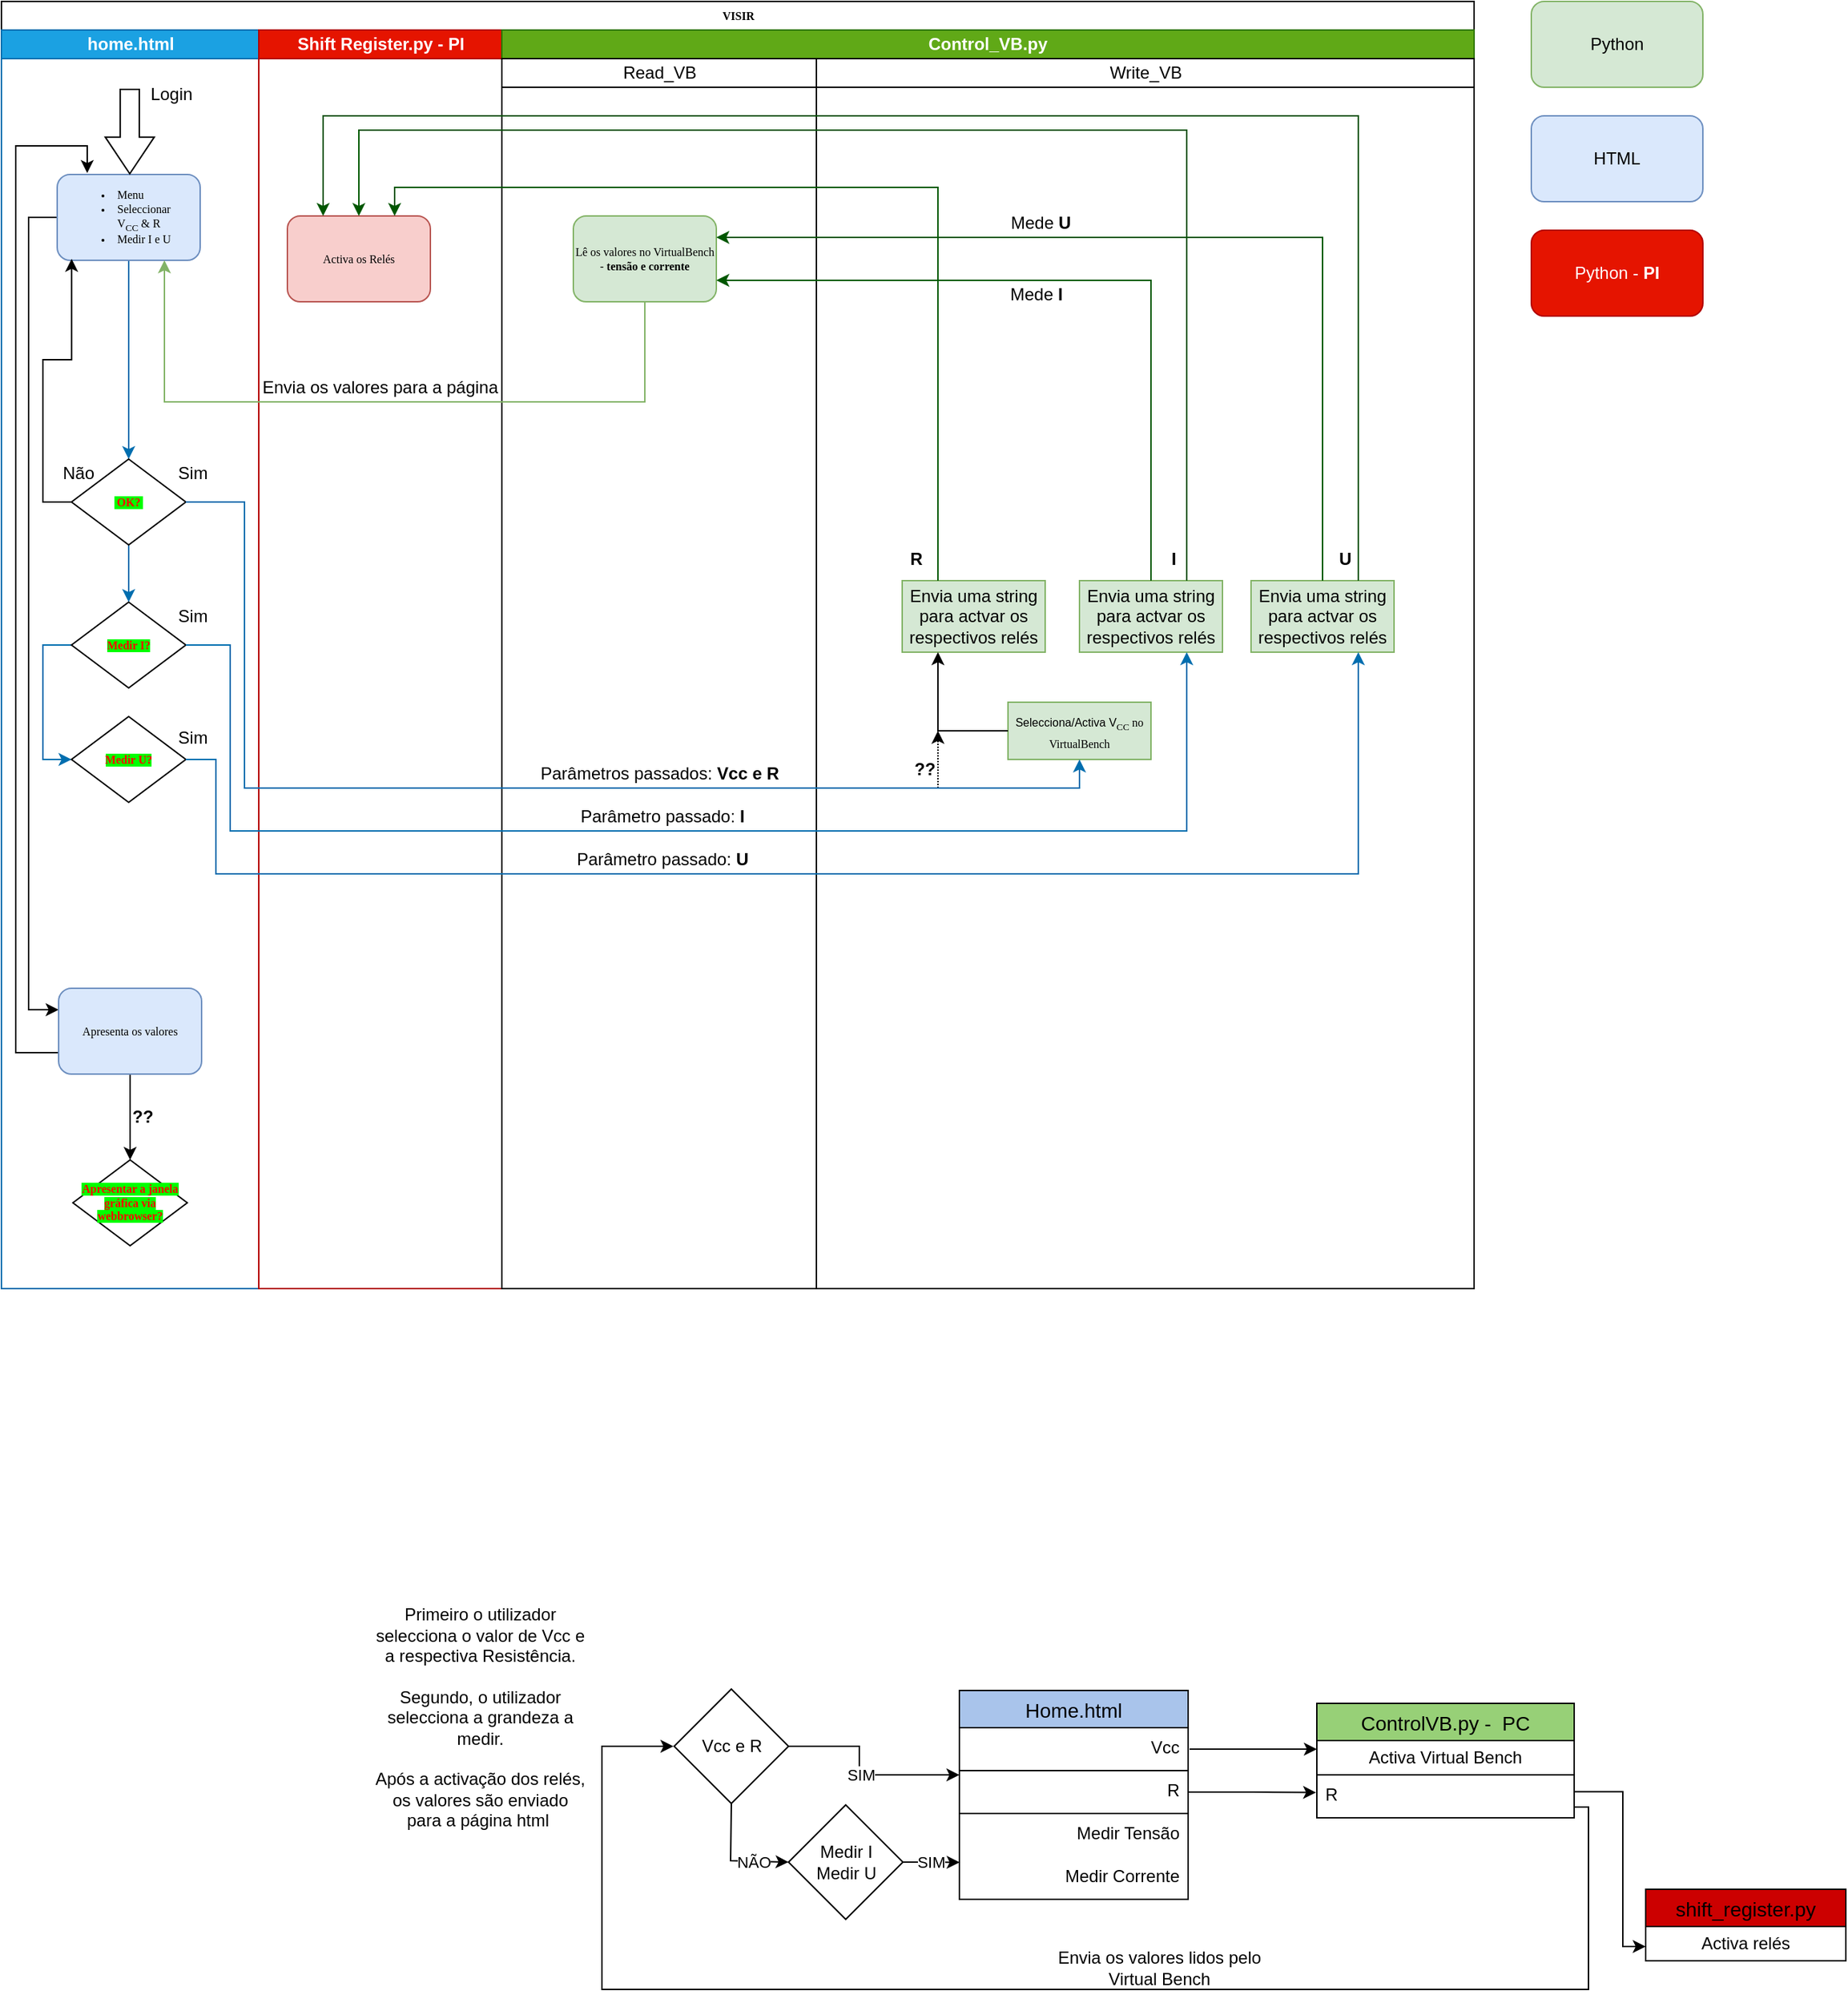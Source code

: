 <mxfile version="24.7.1" type="github">
  <diagram name="Page-1" id="74e2e168-ea6b-b213-b513-2b3c1d86103e">
    <mxGraphModel dx="1969" dy="878" grid="1" gridSize="10" guides="1" tooltips="1" connect="1" arrows="1" fold="1" page="1" pageScale="1" pageWidth="827" pageHeight="1169" background="none" math="0" shadow="0">
      <root>
        <mxCell id="0" />
        <mxCell id="1" parent="0" />
        <mxCell id="77e6c97f196da883-1" value="VISIR" style="swimlane;html=1;childLayout=stackLayout;startSize=20;rounded=0;shadow=0;labelBackgroundColor=none;strokeWidth=1;fontFamily=Verdana;fontSize=8;align=center;glass=0;" parent="1" vertex="1">
          <mxGeometry y="80" width="1030" height="900" as="geometry">
            <mxRectangle x="70" y="40" width="60" height="20" as="alternateBounds" />
          </mxGeometry>
        </mxCell>
        <mxCell id="77e6c97f196da883-2" value="home.html" style="swimlane;html=1;startSize=20;fillColor=#1ba1e2;fontColor=#ffffff;strokeColor=#006EAF;" parent="77e6c97f196da883-1" vertex="1">
          <mxGeometry y="20" width="180" height="880" as="geometry" />
        </mxCell>
        <mxCell id="Stz53FhgeXE6KHRWkM9m-19" style="edgeStyle=orthogonalEdgeStyle;rounded=0;orthogonalLoop=1;jettySize=auto;html=1;exitX=0;exitY=0.5;exitDx=0;exitDy=0;entryX=0;entryY=0.25;entryDx=0;entryDy=0;" parent="77e6c97f196da883-2" source="77e6c97f196da883-8" target="Stz53FhgeXE6KHRWkM9m-18" edge="1">
          <mxGeometry relative="1" as="geometry" />
        </mxCell>
        <mxCell id="M2YFyVoE7GtHk2X1bXnB-52" style="edgeStyle=orthogonalEdgeStyle;rounded=0;orthogonalLoop=1;jettySize=auto;html=1;entryX=0.5;entryY=0;entryDx=0;entryDy=0;fillColor=#1ba1e2;strokeColor=#006EAF;" parent="77e6c97f196da883-2" source="77e6c97f196da883-8" target="77e6c97f196da883-13" edge="1">
          <mxGeometry relative="1" as="geometry">
            <Array as="points">
              <mxPoint x="89" y="280" />
              <mxPoint x="89" y="280" />
            </Array>
          </mxGeometry>
        </mxCell>
        <mxCell id="77e6c97f196da883-8" value="&lt;div align=&quot;left&quot;&gt;&lt;ul&gt;&lt;li&gt;Menu&lt;/li&gt;&lt;li&gt;Seleccionar V&lt;sub&gt;CC&lt;/sub&gt;&amp;nbsp;&amp;amp; R&lt;/li&gt;&lt;li&gt;Medir I e U&lt;/li&gt;&lt;/ul&gt;&lt;/div&gt;" style="rounded=1;whiteSpace=wrap;html=1;shadow=0;labelBackgroundColor=none;strokeWidth=1;fontFamily=Verdana;fontSize=8;align=left;fillColor=#dae8fc;strokeColor=#6c8ebf;" parent="77e6c97f196da883-2" vertex="1">
          <mxGeometry x="39" y="101" width="100" height="60" as="geometry" />
        </mxCell>
        <mxCell id="M2YFyVoE7GtHk2X1bXnB-54" value="" style="edgeStyle=orthogonalEdgeStyle;rounded=0;orthogonalLoop=1;jettySize=auto;html=1;fillColor=#1ba1e2;strokeColor=#006EAF;" parent="77e6c97f196da883-2" source="77e6c97f196da883-13" target="M2YFyVoE7GtHk2X1bXnB-53" edge="1">
          <mxGeometry relative="1" as="geometry" />
        </mxCell>
        <mxCell id="77e6c97f196da883-13" value="&lt;font color=&quot;#ff0000&quot;&gt;&lt;span style=&quot;background-color: rgb(0, 255, 0);&quot;&gt;&lt;b&gt;&amp;nbsp;OK?&amp;nbsp; &lt;br&gt;&lt;/b&gt;&lt;/span&gt;&lt;/font&gt;" style="rhombus;whiteSpace=wrap;html=1;rounded=0;shadow=0;labelBackgroundColor=none;strokeWidth=1;fontFamily=Verdana;fontSize=8;align=center;" parent="77e6c97f196da883-2" vertex="1">
          <mxGeometry x="49" y="300" width="80" height="60" as="geometry" />
        </mxCell>
        <mxCell id="Stz53FhgeXE6KHRWkM9m-17" value="Login" style="text;html=1;strokeColor=none;fillColor=none;align=center;verticalAlign=middle;whiteSpace=wrap;rounded=0;" parent="77e6c97f196da883-2" vertex="1">
          <mxGeometry x="89" y="30" width="60" height="30" as="geometry" />
        </mxCell>
        <mxCell id="Stz53FhgeXE6KHRWkM9m-20" style="edgeStyle=orthogonalEdgeStyle;rounded=0;orthogonalLoop=1;jettySize=auto;html=1;exitX=0;exitY=0.75;exitDx=0;exitDy=0;" parent="77e6c97f196da883-2" source="Stz53FhgeXE6KHRWkM9m-18" edge="1">
          <mxGeometry relative="1" as="geometry">
            <mxPoint x="60" y="100" as="targetPoint" />
            <Array as="points">
              <mxPoint x="10" y="715" />
              <mxPoint x="10" y="81" />
              <mxPoint x="60" y="81" />
            </Array>
          </mxGeometry>
        </mxCell>
        <mxCell id="Stz53FhgeXE6KHRWkM9m-26" value="" style="edgeStyle=orthogonalEdgeStyle;rounded=0;orthogonalLoop=1;jettySize=auto;html=1;" parent="77e6c97f196da883-2" source="Stz53FhgeXE6KHRWkM9m-18" target="Stz53FhgeXE6KHRWkM9m-25" edge="1">
          <mxGeometry relative="1" as="geometry" />
        </mxCell>
        <mxCell id="Stz53FhgeXE6KHRWkM9m-18" value="Apresenta os valores" style="rounded=1;whiteSpace=wrap;html=1;shadow=0;labelBackgroundColor=none;strokeWidth=1;fontFamily=Verdana;fontSize=8;align=center;fillColor=#dae8fc;strokeColor=#6c8ebf;" parent="77e6c97f196da883-2" vertex="1">
          <mxGeometry x="40" y="670" width="100" height="60" as="geometry" />
        </mxCell>
        <mxCell id="Stz53FhgeXE6KHRWkM9m-25" value="&lt;font color=&quot;#ff0000&quot;&gt;&lt;span style=&quot;background-color: rgb(0, 255, 0);&quot;&gt;&lt;b&gt;Apresentar a janela gráfica via webbrowser?&lt;br&gt;&lt;/b&gt;&lt;/span&gt;&lt;/font&gt;" style="rhombus;whiteSpace=wrap;html=1;rounded=0;shadow=0;labelBackgroundColor=none;strokeWidth=1;fontFamily=Verdana;fontSize=8;align=center;" parent="77e6c97f196da883-2" vertex="1">
          <mxGeometry x="50" y="790" width="80" height="60" as="geometry" />
        </mxCell>
        <mxCell id="Stz53FhgeXE6KHRWkM9m-16" value="" style="shape=flexArrow;endArrow=classic;html=1;rounded=0;width=13.333;endSize=8.22;" parent="77e6c97f196da883-2" edge="1">
          <mxGeometry width="50" height="50" relative="1" as="geometry">
            <mxPoint x="89.76" y="41" as="sourcePoint" />
            <mxPoint x="89.76" y="101" as="targetPoint" />
          </mxGeometry>
        </mxCell>
        <mxCell id="M2YFyVoE7GtHk2X1bXnB-59" style="edgeStyle=orthogonalEdgeStyle;rounded=0;orthogonalLoop=1;jettySize=auto;html=1;exitX=0;exitY=0.5;exitDx=0;exitDy=0;entryX=0;entryY=0.5;entryDx=0;entryDy=0;fillColor=#1ba1e2;strokeColor=#006EAF;" parent="77e6c97f196da883-2" source="M2YFyVoE7GtHk2X1bXnB-53" target="M2YFyVoE7GtHk2X1bXnB-58" edge="1">
          <mxGeometry relative="1" as="geometry" />
        </mxCell>
        <mxCell id="M2YFyVoE7GtHk2X1bXnB-53" value="&lt;font color=&quot;#ff0000&quot;&gt;&lt;span style=&quot;background-color: rgb(0, 255, 0);&quot;&gt;&lt;b&gt;Medir I?&lt;br&gt;&lt;/b&gt;&lt;/span&gt;&lt;/font&gt;" style="rhombus;whiteSpace=wrap;html=1;rounded=0;shadow=0;labelBackgroundColor=none;strokeWidth=1;fontFamily=Verdana;fontSize=8;align=center;" parent="77e6c97f196da883-2" vertex="1">
          <mxGeometry x="49" y="400" width="80" height="60" as="geometry" />
        </mxCell>
        <mxCell id="M2YFyVoE7GtHk2X1bXnB-58" value="&lt;font color=&quot;#ff0000&quot;&gt;&lt;span style=&quot;background-color: rgb(0, 255, 0);&quot;&gt;&lt;b&gt;Medir U?&lt;br&gt;&lt;/b&gt;&lt;/span&gt;&lt;/font&gt;" style="rhombus;whiteSpace=wrap;html=1;rounded=0;shadow=0;labelBackgroundColor=none;strokeWidth=1;fontFamily=Verdana;fontSize=8;align=center;" parent="77e6c97f196da883-2" vertex="1">
          <mxGeometry x="49" y="480" width="80" height="60" as="geometry" />
        </mxCell>
        <mxCell id="M2YFyVoE7GtHk2X1bXnB-63" value="Sim" style="text;html=1;strokeColor=none;fillColor=none;align=center;verticalAlign=middle;whiteSpace=wrap;rounded=0;" parent="77e6c97f196da883-2" vertex="1">
          <mxGeometry x="119" y="300" width="30" height="20" as="geometry" />
        </mxCell>
        <mxCell id="M2YFyVoE7GtHk2X1bXnB-64" style="edgeStyle=orthogonalEdgeStyle;rounded=0;orthogonalLoop=1;jettySize=auto;html=1;exitX=0;exitY=0.5;exitDx=0;exitDy=0;entryX=0.101;entryY=0.983;entryDx=0;entryDy=0;entryPerimeter=0;" parent="77e6c97f196da883-2" source="77e6c97f196da883-13" target="77e6c97f196da883-8" edge="1">
          <mxGeometry relative="1" as="geometry" />
        </mxCell>
        <mxCell id="M2YFyVoE7GtHk2X1bXnB-66" value="Não" style="text;html=1;strokeColor=none;fillColor=none;align=center;verticalAlign=middle;whiteSpace=wrap;rounded=0;" parent="77e6c97f196da883-2" vertex="1">
          <mxGeometry x="39" y="300" width="30" height="20" as="geometry" />
        </mxCell>
        <mxCell id="M2YFyVoE7GtHk2X1bXnB-67" value="Sim" style="text;html=1;strokeColor=none;fillColor=none;align=center;verticalAlign=middle;whiteSpace=wrap;rounded=0;" parent="77e6c97f196da883-2" vertex="1">
          <mxGeometry x="119" y="400" width="30" height="20" as="geometry" />
        </mxCell>
        <mxCell id="M2YFyVoE7GtHk2X1bXnB-68" value="Sim" style="text;html=1;strokeColor=none;fillColor=none;align=center;verticalAlign=middle;whiteSpace=wrap;rounded=0;" parent="77e6c97f196da883-2" vertex="1">
          <mxGeometry x="119" y="485" width="30" height="20" as="geometry" />
        </mxCell>
        <mxCell id="91q0ghGjpq0emtfq6_aE-26" value="&lt;div&gt;&lt;b&gt;??&lt;/b&gt;&lt;/div&gt;" style="text;html=1;strokeColor=none;fillColor=none;align=center;verticalAlign=middle;whiteSpace=wrap;rounded=0;" parent="77e6c97f196da883-2" vertex="1">
          <mxGeometry x="89" y="750" width="20" height="20" as="geometry" />
        </mxCell>
        <mxCell id="77e6c97f196da883-40" style="edgeStyle=orthogonalEdgeStyle;rounded=1;html=1;labelBackgroundColor=none;startArrow=none;startFill=0;startSize=5;endArrow=classicThin;endFill=1;endSize=5;jettySize=auto;orthogonalLoop=1;strokeWidth=1;fontFamily=Verdana;fontSize=8" parent="77e6c97f196da883-1" edge="1">
          <mxGeometry relative="1" as="geometry">
            <mxPoint x="660" y="20" as="sourcePoint" />
            <mxPoint x="660" y="20" as="targetPoint" />
          </mxGeometry>
        </mxCell>
        <mxCell id="77e6c97f196da883-3" value="Shift Register.py - PI" style="swimlane;html=1;startSize=20;fillColor=#e51400;fontColor=#ffffff;strokeColor=#B20000;" parent="77e6c97f196da883-1" vertex="1">
          <mxGeometry x="180" y="20" width="170" height="880" as="geometry" />
        </mxCell>
        <mxCell id="77e6c97f196da883-11" value="Activa os Relés" style="rounded=1;whiteSpace=wrap;html=1;shadow=0;labelBackgroundColor=none;strokeWidth=1;fontFamily=Verdana;fontSize=8;align=center;fillColor=#f8cecc;strokeColor=#b85450;" parent="77e6c97f196da883-3" vertex="1">
          <mxGeometry x="20" y="130" width="100" height="60" as="geometry" />
        </mxCell>
        <mxCell id="8H8KK3qULcMsiAke63Tr-47" value="&lt;div&gt;Envia os valores para a página&lt;/div&gt;" style="text;html=1;strokeColor=none;fillColor=none;align=center;verticalAlign=middle;whiteSpace=wrap;rounded=0;" parent="77e6c97f196da883-3" vertex="1">
          <mxGeometry y="240" width="170" height="20" as="geometry" />
        </mxCell>
        <mxCell id="8H8KK3qULcMsiAke63Tr-33" style="edgeStyle=orthogonalEdgeStyle;rounded=0;orthogonalLoop=1;jettySize=auto;html=1;exitX=0.5;exitY=1;exitDx=0;exitDy=0;" parent="77e6c97f196da883-1" source="8H8KK3qULcMsiAke63Tr-32" target="8H8KK3qULcMsiAke63Tr-32" edge="1">
          <mxGeometry relative="1" as="geometry" />
        </mxCell>
        <mxCell id="8H8KK3qULcMsiAke63Tr-32" value="Control_VB.py" style="swimlane;whiteSpace=wrap;html=1;startSize=20;fillColor=#60a917;fontColor=#ffffff;strokeColor=#2D7600;" parent="77e6c97f196da883-1" vertex="1">
          <mxGeometry x="350" y="20" width="680" height="880" as="geometry" />
        </mxCell>
        <mxCell id="77e6c97f196da883-4" value="&lt;span style=&quot;font-weight: normal;&quot;&gt;Read_VB&lt;/span&gt;" style="swimlane;html=1;startSize=20;" parent="8H8KK3qULcMsiAke63Tr-32" vertex="1">
          <mxGeometry y="20" width="220" height="860" as="geometry" />
        </mxCell>
        <mxCell id="77e6c97f196da883-12" value="&lt;div&gt;Lê os valores no VirtualBench -&lt;b&gt; tensão e corrente&lt;/b&gt;&lt;/div&gt;" style="rounded=1;whiteSpace=wrap;html=1;shadow=0;labelBackgroundColor=none;strokeWidth=1;fontFamily=Verdana;fontSize=8;align=center;fillColor=#d5e8d4;strokeColor=#82b366;" parent="77e6c97f196da883-4" vertex="1">
          <mxGeometry x="50" y="110" width="100" height="60" as="geometry" />
        </mxCell>
        <mxCell id="M2YFyVoE7GtHk2X1bXnB-7" value="Parâmetros passados: &lt;b&gt;Vcc e R&lt;/b&gt;" style="text;html=1;strokeColor=none;fillColor=none;align=center;verticalAlign=middle;whiteSpace=wrap;rounded=0;" parent="77e6c97f196da883-4" vertex="1">
          <mxGeometry x="22.5" y="490" width="175" height="20" as="geometry" />
        </mxCell>
        <mxCell id="M2YFyVoE7GtHk2X1bXnB-69" value="Parâmetro passado: &lt;b&gt;I&lt;/b&gt;" style="text;html=1;strokeColor=none;fillColor=none;align=center;verticalAlign=middle;whiteSpace=wrap;rounded=0;" parent="77e6c97f196da883-4" vertex="1">
          <mxGeometry x="25" y="520" width="175" height="20" as="geometry" />
        </mxCell>
        <mxCell id="M2YFyVoE7GtHk2X1bXnB-70" value="Parâmetro passado: &lt;b&gt;U&lt;/b&gt;" style="text;html=1;strokeColor=none;fillColor=none;align=center;verticalAlign=middle;whiteSpace=wrap;rounded=0;" parent="77e6c97f196da883-4" vertex="1">
          <mxGeometry x="25" y="550" width="175" height="20" as="geometry" />
        </mxCell>
        <mxCell id="77e6c97f196da883-5" value="&lt;span style=&quot;font-weight: normal;&quot;&gt;Write_VB&lt;/span&gt;" style="swimlane;html=1;startSize=20;" parent="8H8KK3qULcMsiAke63Tr-32" vertex="1">
          <mxGeometry x="220" y="20" width="460" height="860" as="geometry" />
        </mxCell>
        <mxCell id="M2YFyVoE7GtHk2X1bXnB-13" value="&lt;div&gt;&lt;b&gt;R&lt;/b&gt;&lt;/div&gt;" style="text;html=1;strokeColor=none;fillColor=none;align=center;verticalAlign=middle;whiteSpace=wrap;rounded=0;" parent="77e6c97f196da883-5" vertex="1">
          <mxGeometry x="60" y="340" width="20" height="20" as="geometry" />
        </mxCell>
        <mxCell id="8H8KK3qULcMsiAke63Tr-107" value="Envia uma string para actvar os respectivos relés" style="whiteSpace=wrap;html=1;fillColor=#d5e8d4;strokeColor=#82b366;" parent="77e6c97f196da883-5" vertex="1">
          <mxGeometry x="60" y="365" width="100" height="50" as="geometry" />
        </mxCell>
        <mxCell id="8H8KK3qULcMsiAke63Tr-106" value="&lt;font style=&quot;font-size: 8px;&quot;&gt;Selecciona/Activa V&lt;sub style=&quot;border-color: var(--border-color); font-family: Verdana;&quot;&gt;CC&lt;/sub&gt;&lt;span style=&quot;font-family: Verdana;&quot;&gt;&amp;nbsp;no VirtualBench&lt;/span&gt;&lt;/font&gt;" style="whiteSpace=wrap;html=1;fillColor=#d5e8d4;strokeColor=#82b366;" parent="77e6c97f196da883-5" vertex="1">
          <mxGeometry x="134" y="450" width="100" height="40" as="geometry" />
        </mxCell>
        <mxCell id="M2YFyVoE7GtHk2X1bXnB-9" style="edgeStyle=orthogonalEdgeStyle;rounded=0;orthogonalLoop=1;jettySize=auto;html=1;exitX=0;exitY=0.5;exitDx=0;exitDy=0;entryX=0.25;entryY=1;entryDx=0;entryDy=0;" parent="77e6c97f196da883-5" source="8H8KK3qULcMsiAke63Tr-106" target="8H8KK3qULcMsiAke63Tr-107" edge="1">
          <mxGeometry relative="1" as="geometry" />
        </mxCell>
        <mxCell id="8H8KK3qULcMsiAke63Tr-109" value="Envia uma string para actvar os respectivos relés" style="whiteSpace=wrap;html=1;fillColor=#d5e8d4;strokeColor=#82b366;" parent="77e6c97f196da883-5" vertex="1">
          <mxGeometry x="184" y="365" width="100" height="50" as="geometry" />
        </mxCell>
        <mxCell id="M2YFyVoE7GtHk2X1bXnB-49" value="Envia uma string para actvar os respectivos relés" style="whiteSpace=wrap;html=1;fillColor=#d5e8d4;strokeColor=#82b366;" parent="77e6c97f196da883-5" vertex="1">
          <mxGeometry x="304" y="365" width="100" height="50" as="geometry" />
        </mxCell>
        <mxCell id="M2YFyVoE7GtHk2X1bXnB-72" value="&lt;div&gt;&lt;b&gt;U&lt;/b&gt;&lt;/div&gt;" style="text;html=1;strokeColor=none;fillColor=none;align=center;verticalAlign=middle;whiteSpace=wrap;rounded=0;" parent="77e6c97f196da883-5" vertex="1">
          <mxGeometry x="360" y="340" width="20" height="20" as="geometry" />
        </mxCell>
        <mxCell id="M2YFyVoE7GtHk2X1bXnB-91" value="&lt;div&gt;&lt;b&gt;I&lt;/b&gt;&lt;/div&gt;" style="text;html=1;strokeColor=none;fillColor=none;align=center;verticalAlign=middle;whiteSpace=wrap;rounded=0;" parent="77e6c97f196da883-5" vertex="1">
          <mxGeometry x="240" y="340" width="20" height="20" as="geometry" />
        </mxCell>
        <mxCell id="M2YFyVoE7GtHk2X1bXnB-94" value="" style="endArrow=classic;html=1;rounded=0;dashed=1;dashPattern=1 1;" parent="77e6c97f196da883-5" edge="1">
          <mxGeometry width="50" height="50" relative="1" as="geometry">
            <mxPoint x="85" y="510" as="sourcePoint" />
            <mxPoint x="85" y="470" as="targetPoint" />
          </mxGeometry>
        </mxCell>
        <mxCell id="M2YFyVoE7GtHk2X1bXnB-95" value="&lt;div&gt;&lt;b&gt;??&lt;/b&gt;&lt;/div&gt;" style="text;html=1;strokeColor=none;fillColor=none;align=center;verticalAlign=middle;whiteSpace=wrap;rounded=0;" parent="77e6c97f196da883-5" vertex="1">
          <mxGeometry x="66" y="487" width="20" height="20" as="geometry" />
        </mxCell>
        <mxCell id="91q0ghGjpq0emtfq6_aE-4" value="Mede &lt;b&gt;I&lt;/b&gt;" style="text;html=1;strokeColor=none;fillColor=none;align=center;verticalAlign=middle;whiteSpace=wrap;rounded=0;" parent="77e6c97f196da883-5" vertex="1">
          <mxGeometry x="124" y="150" width="60" height="30" as="geometry" />
        </mxCell>
        <mxCell id="91q0ghGjpq0emtfq6_aE-25" value="Mede &lt;b&gt;U&lt;/b&gt;" style="text;html=1;strokeColor=none;fillColor=none;align=center;verticalAlign=middle;whiteSpace=wrap;rounded=0;" parent="77e6c97f196da883-5" vertex="1">
          <mxGeometry x="127" y="100" width="60" height="30" as="geometry" />
        </mxCell>
        <mxCell id="91q0ghGjpq0emtfq6_aE-1" style="edgeStyle=orthogonalEdgeStyle;rounded=0;orthogonalLoop=1;jettySize=auto;html=1;exitX=0.5;exitY=0;exitDx=0;exitDy=0;entryX=1;entryY=0.75;entryDx=0;entryDy=0;fillColor=#008a00;strokeColor=#005700;" parent="8H8KK3qULcMsiAke63Tr-32" source="8H8KK3qULcMsiAke63Tr-109" target="77e6c97f196da883-12" edge="1">
          <mxGeometry relative="1" as="geometry" />
        </mxCell>
        <mxCell id="91q0ghGjpq0emtfq6_aE-2" style="edgeStyle=orthogonalEdgeStyle;rounded=0;orthogonalLoop=1;jettySize=auto;html=1;exitX=0.5;exitY=0;exitDx=0;exitDy=0;entryX=1;entryY=0.25;entryDx=0;entryDy=0;fillColor=#008a00;strokeColor=#005700;" parent="8H8KK3qULcMsiAke63Tr-32" source="M2YFyVoE7GtHk2X1bXnB-49" target="77e6c97f196da883-12" edge="1">
          <mxGeometry relative="1" as="geometry" />
        </mxCell>
        <mxCell id="Stz53FhgeXE6KHRWkM9m-15" style="edgeStyle=orthogonalEdgeStyle;rounded=0;orthogonalLoop=1;jettySize=auto;html=1;exitX=0.5;exitY=1;exitDx=0;exitDy=0;entryX=0.75;entryY=1;entryDx=0;entryDy=0;fillColor=#d5e8d4;strokeColor=#82b366;" parent="77e6c97f196da883-1" source="77e6c97f196da883-12" target="77e6c97f196da883-8" edge="1">
          <mxGeometry relative="1" as="geometry">
            <Array as="points">
              <mxPoint x="450" y="280" />
              <mxPoint x="114" y="280" />
            </Array>
            <mxPoint x="380" y="220" as="sourcePoint" />
            <mxPoint x="110" y="190" as="targetPoint" />
          </mxGeometry>
        </mxCell>
        <mxCell id="8H8KK3qULcMsiAke63Tr-96" style="edgeStyle=orthogonalEdgeStyle;rounded=0;orthogonalLoop=1;jettySize=auto;html=1;entryX=0.75;entryY=0;entryDx=0;entryDy=0;exitX=0.25;exitY=0;exitDx=0;exitDy=0;fillColor=#008a00;strokeColor=#005700;" parent="77e6c97f196da883-1" source="8H8KK3qULcMsiAke63Tr-107" target="77e6c97f196da883-11" edge="1">
          <mxGeometry relative="1" as="geometry">
            <mxPoint x="860" y="120" as="sourcePoint" />
            <Array as="points">
              <mxPoint x="655" y="130" />
              <mxPoint x="275" y="130" />
            </Array>
          </mxGeometry>
        </mxCell>
        <mxCell id="Stz53FhgeXE6KHRWkM9m-8" style="edgeStyle=orthogonalEdgeStyle;rounded=0;orthogonalLoop=1;jettySize=auto;html=1;exitX=1;exitY=0.5;exitDx=0;exitDy=0;entryX=0.5;entryY=1;entryDx=0;entryDy=0;fillColor=#1ba1e2;strokeColor=#006EAF;" parent="77e6c97f196da883-1" source="77e6c97f196da883-13" target="8H8KK3qULcMsiAke63Tr-106" edge="1">
          <mxGeometry relative="1" as="geometry">
            <mxPoint x="840" y="280" as="targetPoint" />
            <Array as="points">
              <mxPoint x="170" y="350" />
              <mxPoint x="170" y="550" />
              <mxPoint x="754" y="550" />
            </Array>
          </mxGeometry>
        </mxCell>
        <mxCell id="M2YFyVoE7GtHk2X1bXnB-55" style="edgeStyle=orthogonalEdgeStyle;rounded=0;orthogonalLoop=1;jettySize=auto;html=1;exitX=1;exitY=0.5;exitDx=0;exitDy=0;entryX=0.75;entryY=1;entryDx=0;entryDy=0;fillColor=#1ba1e2;strokeColor=#006EAF;" parent="77e6c97f196da883-1" source="M2YFyVoE7GtHk2X1bXnB-53" target="8H8KK3qULcMsiAke63Tr-109" edge="1">
          <mxGeometry relative="1" as="geometry">
            <Array as="points">
              <mxPoint x="160" y="450" />
              <mxPoint x="160" y="580" />
              <mxPoint x="829" y="580" />
            </Array>
          </mxGeometry>
        </mxCell>
        <mxCell id="M2YFyVoE7GtHk2X1bXnB-56" style="edgeStyle=orthogonalEdgeStyle;rounded=0;orthogonalLoop=1;jettySize=auto;html=1;exitX=0.75;exitY=0;exitDx=0;exitDy=0;entryX=0.5;entryY=0;entryDx=0;entryDy=0;fillColor=#008a00;strokeColor=#005700;" parent="77e6c97f196da883-1" source="8H8KK3qULcMsiAke63Tr-109" target="77e6c97f196da883-11" edge="1">
          <mxGeometry relative="1" as="geometry">
            <Array as="points">
              <mxPoint x="829" y="90" />
              <mxPoint x="250" y="90" />
            </Array>
          </mxGeometry>
        </mxCell>
        <mxCell id="M2YFyVoE7GtHk2X1bXnB-60" style="edgeStyle=orthogonalEdgeStyle;rounded=0;orthogonalLoop=1;jettySize=auto;html=1;exitX=1;exitY=0.5;exitDx=0;exitDy=0;entryX=0.75;entryY=1;entryDx=0;entryDy=0;fillColor=#1ba1e2;strokeColor=#006EAF;" parent="77e6c97f196da883-1" source="M2YFyVoE7GtHk2X1bXnB-58" target="M2YFyVoE7GtHk2X1bXnB-49" edge="1">
          <mxGeometry relative="1" as="geometry">
            <Array as="points">
              <mxPoint x="150" y="530" />
              <mxPoint x="150" y="610" />
              <mxPoint x="949" y="610" />
            </Array>
          </mxGeometry>
        </mxCell>
        <mxCell id="M2YFyVoE7GtHk2X1bXnB-61" style="edgeStyle=orthogonalEdgeStyle;rounded=0;orthogonalLoop=1;jettySize=auto;html=1;exitX=0.75;exitY=0;exitDx=0;exitDy=0;entryX=0.25;entryY=0;entryDx=0;entryDy=0;fillColor=#008a00;strokeColor=#005700;" parent="77e6c97f196da883-1" source="M2YFyVoE7GtHk2X1bXnB-49" target="77e6c97f196da883-11" edge="1">
          <mxGeometry relative="1" as="geometry">
            <Array as="points">
              <mxPoint x="949" y="80" />
              <mxPoint x="225" y="80" />
            </Array>
          </mxGeometry>
        </mxCell>
        <mxCell id="Stz53FhgeXE6KHRWkM9m-22" value="Python" style="rounded=1;whiteSpace=wrap;html=1;fillColor=#d5e8d4;strokeColor=#82b366;" parent="1" vertex="1">
          <mxGeometry x="1070" y="80" width="120" height="60" as="geometry" />
        </mxCell>
        <mxCell id="Stz53FhgeXE6KHRWkM9m-23" value="HTML" style="rounded=1;whiteSpace=wrap;html=1;fillColor=#dae8fc;strokeColor=#6c8ebf;shadow=0;" parent="1" vertex="1">
          <mxGeometry x="1070" y="160" width="120" height="60" as="geometry" />
        </mxCell>
        <mxCell id="91q0ghGjpq0emtfq6_aE-27" value="Python - &lt;b&gt;PI&lt;/b&gt;" style="rounded=1;whiteSpace=wrap;html=1;fillColor=#e51400;strokeColor=#B20000;fontColor=#ffffff;" parent="1" vertex="1">
          <mxGeometry x="1070" y="240" width="120" height="60" as="geometry" />
        </mxCell>
        <mxCell id="ros4OyzySftLP6ti_XXf-2" value="Home.html" style="swimlane;fontStyle=0;childLayout=stackLayout;horizontal=1;startSize=26;horizontalStack=0;resizeParent=1;resizeParentMax=0;resizeLast=0;collapsible=1;marginBottom=0;align=center;fontSize=14;fillColor=#A9C4EB;" parent="1" vertex="1">
          <mxGeometry x="670" y="1261" width="160" height="146" as="geometry" />
        </mxCell>
        <mxCell id="ros4OyzySftLP6ti_XXf-3" value="Vcc" style="text;strokeColor=default;fillColor=none;spacingLeft=4;spacingRight=4;overflow=hidden;rotatable=0;points=[[0,0.5],[1,0.5]];portConstraint=eastwest;fontSize=12;whiteSpace=wrap;html=1;align=right;perimeterSpacing=1;" parent="ros4OyzySftLP6ti_XXf-2" vertex="1">
          <mxGeometry y="26" width="160" height="30" as="geometry" />
        </mxCell>
        <mxCell id="ros4OyzySftLP6ti_XXf-4" value="R" style="text;strokeColor=default;fillColor=none;spacingLeft=4;spacingRight=4;overflow=hidden;rotatable=0;points=[[0,0.5],[1,0.5]];portConstraint=eastwest;fontSize=12;whiteSpace=wrap;html=1;align=right;" parent="ros4OyzySftLP6ti_XXf-2" vertex="1">
          <mxGeometry y="56" width="160" height="30" as="geometry" />
        </mxCell>
        <mxCell id="ros4OyzySftLP6ti_XXf-25" value="Medir Tensão" style="text;strokeColor=none;fillColor=none;spacingLeft=4;spacingRight=4;overflow=hidden;rotatable=0;points=[[0,0.5],[1,0.5]];portConstraint=eastwest;fontSize=12;whiteSpace=wrap;html=1;align=right;" parent="ros4OyzySftLP6ti_XXf-2" vertex="1">
          <mxGeometry y="86" width="160" height="30" as="geometry" />
        </mxCell>
        <mxCell id="ros4OyzySftLP6ti_XXf-26" value="Medir Corrente" style="text;strokeColor=none;fillColor=none;spacingLeft=4;spacingRight=4;overflow=hidden;rotatable=0;points=[[0,0.5],[1,0.5]];portConstraint=eastwest;fontSize=12;whiteSpace=wrap;html=1;align=right;" parent="ros4OyzySftLP6ti_XXf-2" vertex="1">
          <mxGeometry y="116" width="160" height="30" as="geometry" />
        </mxCell>
        <mxCell id="ros4OyzySftLP6ti_XXf-6" value="ControlVB.py -  PC" style="swimlane;fontStyle=0;childLayout=stackLayout;horizontal=1;startSize=26;horizontalStack=0;resizeParent=1;resizeParentMax=0;resizeLast=0;collapsible=1;marginBottom=0;align=center;fontSize=14;fillColor=#97D077;" parent="1" vertex="1">
          <mxGeometry x="920" y="1270" width="180" height="80" as="geometry" />
        </mxCell>
        <mxCell id="ros4OyzySftLP6ti_XXf-13" value="Activa Virtual Bench" style="rounded=0;whiteSpace=wrap;html=1;" parent="ros4OyzySftLP6ti_XXf-6" vertex="1">
          <mxGeometry y="26" width="180" height="24" as="geometry" />
        </mxCell>
        <mxCell id="ros4OyzySftLP6ti_XXf-8" value="R" style="text;strokeColor=none;fillColor=none;spacingLeft=4;spacingRight=4;overflow=hidden;rotatable=0;points=[[0,0.5,0,0,0],[1,0,0,0,-9],[1,0.5,0,0,0]];portConstraint=eastwest;fontSize=12;whiteSpace=wrap;html=1;" parent="ros4OyzySftLP6ti_XXf-6" vertex="1">
          <mxGeometry y="50" width="180" height="30" as="geometry" />
        </mxCell>
        <mxCell id="ros4OyzySftLP6ti_XXf-10" style="edgeStyle=orthogonalEdgeStyle;rounded=0;orthogonalLoop=1;jettySize=auto;html=1;entryX=0;entryY=0.25;entryDx=0;entryDy=0;" parent="1" source="ros4OyzySftLP6ti_XXf-3" target="ros4OyzySftLP6ti_XXf-13" edge="1">
          <mxGeometry relative="1" as="geometry">
            <mxPoint x="1030" y="1301" as="targetPoint" />
            <Array as="points" />
          </mxGeometry>
        </mxCell>
        <mxCell id="ros4OyzySftLP6ti_XXf-11" style="edgeStyle=orthogonalEdgeStyle;rounded=0;orthogonalLoop=1;jettySize=auto;html=1;exitX=1;exitY=0.5;exitDx=0;exitDy=0;entryX=-0.003;entryY=0.412;entryDx=0;entryDy=0;entryPerimeter=0;" parent="1" source="ros4OyzySftLP6ti_XXf-4" target="ros4OyzySftLP6ti_XXf-8" edge="1">
          <mxGeometry relative="1" as="geometry" />
        </mxCell>
        <mxCell id="ros4OyzySftLP6ti_XXf-44" style="edgeStyle=orthogonalEdgeStyle;rounded=0;orthogonalLoop=1;jettySize=auto;html=1;exitX=0.999;exitY=0.749;exitDx=0;exitDy=0;exitPerimeter=0;" parent="1" source="ros4OyzySftLP6ti_XXf-8" edge="1">
          <mxGeometry relative="1" as="geometry">
            <mxPoint x="470" y="1300" as="targetPoint" />
            <mxPoint x="1195" y="1450" as="sourcePoint" />
            <Array as="points">
              <mxPoint x="1110" y="1343" />
              <mxPoint x="1110" y="1470" />
              <mxPoint x="420" y="1470" />
              <mxPoint x="420" y="1300" />
            </Array>
          </mxGeometry>
        </mxCell>
        <mxCell id="ros4OyzySftLP6ti_XXf-19" value="shift_register.py" style="swimlane;fontStyle=0;childLayout=stackLayout;horizontal=1;startSize=26;horizontalStack=0;resizeParent=1;resizeParentMax=0;resizeLast=0;collapsible=1;marginBottom=0;align=center;fontSize=14;fillColor=#CC0000;" parent="1" vertex="1">
          <mxGeometry x="1150" y="1400" width="140" height="50" as="geometry" />
        </mxCell>
        <mxCell id="ros4OyzySftLP6ti_XXf-20" value="Activa relés" style="rounded=0;whiteSpace=wrap;html=1;" parent="ros4OyzySftLP6ti_XXf-19" vertex="1">
          <mxGeometry y="26" width="140" height="24" as="geometry" />
        </mxCell>
        <mxCell id="ros4OyzySftLP6ti_XXf-18" style="edgeStyle=orthogonalEdgeStyle;rounded=0;orthogonalLoop=1;jettySize=auto;html=1;exitX=0.999;exitY=0.391;exitDx=0;exitDy=0;exitPerimeter=0;" parent="ros4OyzySftLP6ti_XXf-19" source="ros4OyzySftLP6ti_XXf-8" edge="1">
          <mxGeometry relative="1" as="geometry">
            <mxPoint x="-36" y="-68" as="sourcePoint" />
            <mxPoint y="40" as="targetPoint" />
            <Array as="points">
              <mxPoint x="-16" y="-68" />
              <mxPoint x="-16" y="40" />
            </Array>
          </mxGeometry>
        </mxCell>
        <mxCell id="ros4OyzySftLP6ti_XXf-29" value="Vcc e R" style="rhombus;whiteSpace=wrap;html=1;" parent="1" vertex="1">
          <mxGeometry x="470.5" y="1260" width="80" height="80" as="geometry" />
        </mxCell>
        <mxCell id="ros4OyzySftLP6ti_XXf-32" value="" style="endArrow=classic;html=1;rounded=0;entryX=0;entryY=0.1;entryDx=0;entryDy=0;exitX=1;exitY=0.5;exitDx=0;exitDy=0;entryPerimeter=0;" parent="1" source="ros4OyzySftLP6ti_XXf-29" target="ros4OyzySftLP6ti_XXf-4" edge="1">
          <mxGeometry relative="1" as="geometry">
            <mxPoint x="550.5" y="1309.64" as="sourcePoint" />
            <mxPoint x="650.5" y="1309.64" as="targetPoint" />
            <Array as="points">
              <mxPoint x="600" y="1300" />
              <mxPoint x="600" y="1320" />
            </Array>
          </mxGeometry>
        </mxCell>
        <mxCell id="ros4OyzySftLP6ti_XXf-33" value="SIM" style="edgeLabel;resizable=0;html=1;align=center;verticalAlign=middle;" parent="ros4OyzySftLP6ti_XXf-32" connectable="0" vertex="1">
          <mxGeometry relative="1" as="geometry" />
        </mxCell>
        <mxCell id="ros4OyzySftLP6ti_XXf-36" value="" style="endArrow=classic;html=1;rounded=0;exitX=0.5;exitY=1;exitDx=0;exitDy=0;entryX=0;entryY=0.5;entryDx=0;entryDy=0;" parent="1" source="ros4OyzySftLP6ti_XXf-29" target="ros4OyzySftLP6ti_XXf-38" edge="1">
          <mxGeometry relative="1" as="geometry">
            <mxPoint x="441" y="1380.5" as="sourcePoint" />
            <mxPoint x="550" y="1380" as="targetPoint" />
            <Array as="points">
              <mxPoint x="510" y="1380" />
            </Array>
          </mxGeometry>
        </mxCell>
        <mxCell id="ros4OyzySftLP6ti_XXf-37" value="NÃO" style="edgeLabel;resizable=0;html=1;align=center;verticalAlign=middle;" parent="ros4OyzySftLP6ti_XXf-36" connectable="0" vertex="1">
          <mxGeometry relative="1" as="geometry">
            <mxPoint x="15" y="1" as="offset" />
          </mxGeometry>
        </mxCell>
        <mxCell id="ros4OyzySftLP6ti_XXf-39" value="" style="edgeStyle=orthogonalEdgeStyle;rounded=0;orthogonalLoop=1;jettySize=auto;html=1;entryX=0.001;entryY=0.139;entryDx=0;entryDy=0;entryPerimeter=0;" parent="1" source="ros4OyzySftLP6ti_XXf-38" target="ros4OyzySftLP6ti_XXf-26" edge="1">
          <mxGeometry relative="1" as="geometry" />
        </mxCell>
        <mxCell id="ros4OyzySftLP6ti_XXf-38" value="Medir I&lt;br&gt;Medir U" style="rhombus;whiteSpace=wrap;html=1;" parent="1" vertex="1">
          <mxGeometry x="550.5" y="1341" width="80" height="80" as="geometry" />
        </mxCell>
        <mxCell id="ros4OyzySftLP6ti_XXf-40" value="SIM" style="edgeLabel;resizable=0;html=1;align=center;verticalAlign=middle;" parent="1" connectable="0" vertex="1">
          <mxGeometry x="649.999" y="1380.999" as="geometry" />
        </mxCell>
        <mxCell id="ros4OyzySftLP6ti_XXf-41" value="Primeiro o utilizador selecciona o valor de Vcc e a respectiva Resistência.&lt;br&gt;&lt;br&gt;Segundo, o utilizador selecciona a grandeza a medir.&lt;br&gt;&lt;br&gt;Após a activação dos relés, os valores são enviado para a página html&amp;nbsp;" style="text;html=1;strokeColor=none;fillColor=none;align=center;verticalAlign=middle;whiteSpace=wrap;rounded=0;" parent="1" vertex="1">
          <mxGeometry x="260" y="1190" width="150" height="180" as="geometry" />
        </mxCell>
        <mxCell id="ros4OyzySftLP6ti_XXf-45" value="Envia os valores lidos pelo Virtual Bench" style="text;html=1;strokeColor=none;fillColor=none;align=center;verticalAlign=middle;whiteSpace=wrap;rounded=0;" parent="1" vertex="1">
          <mxGeometry x="730" y="1440" width="160" height="30" as="geometry" />
        </mxCell>
      </root>
    </mxGraphModel>
  </diagram>
</mxfile>
